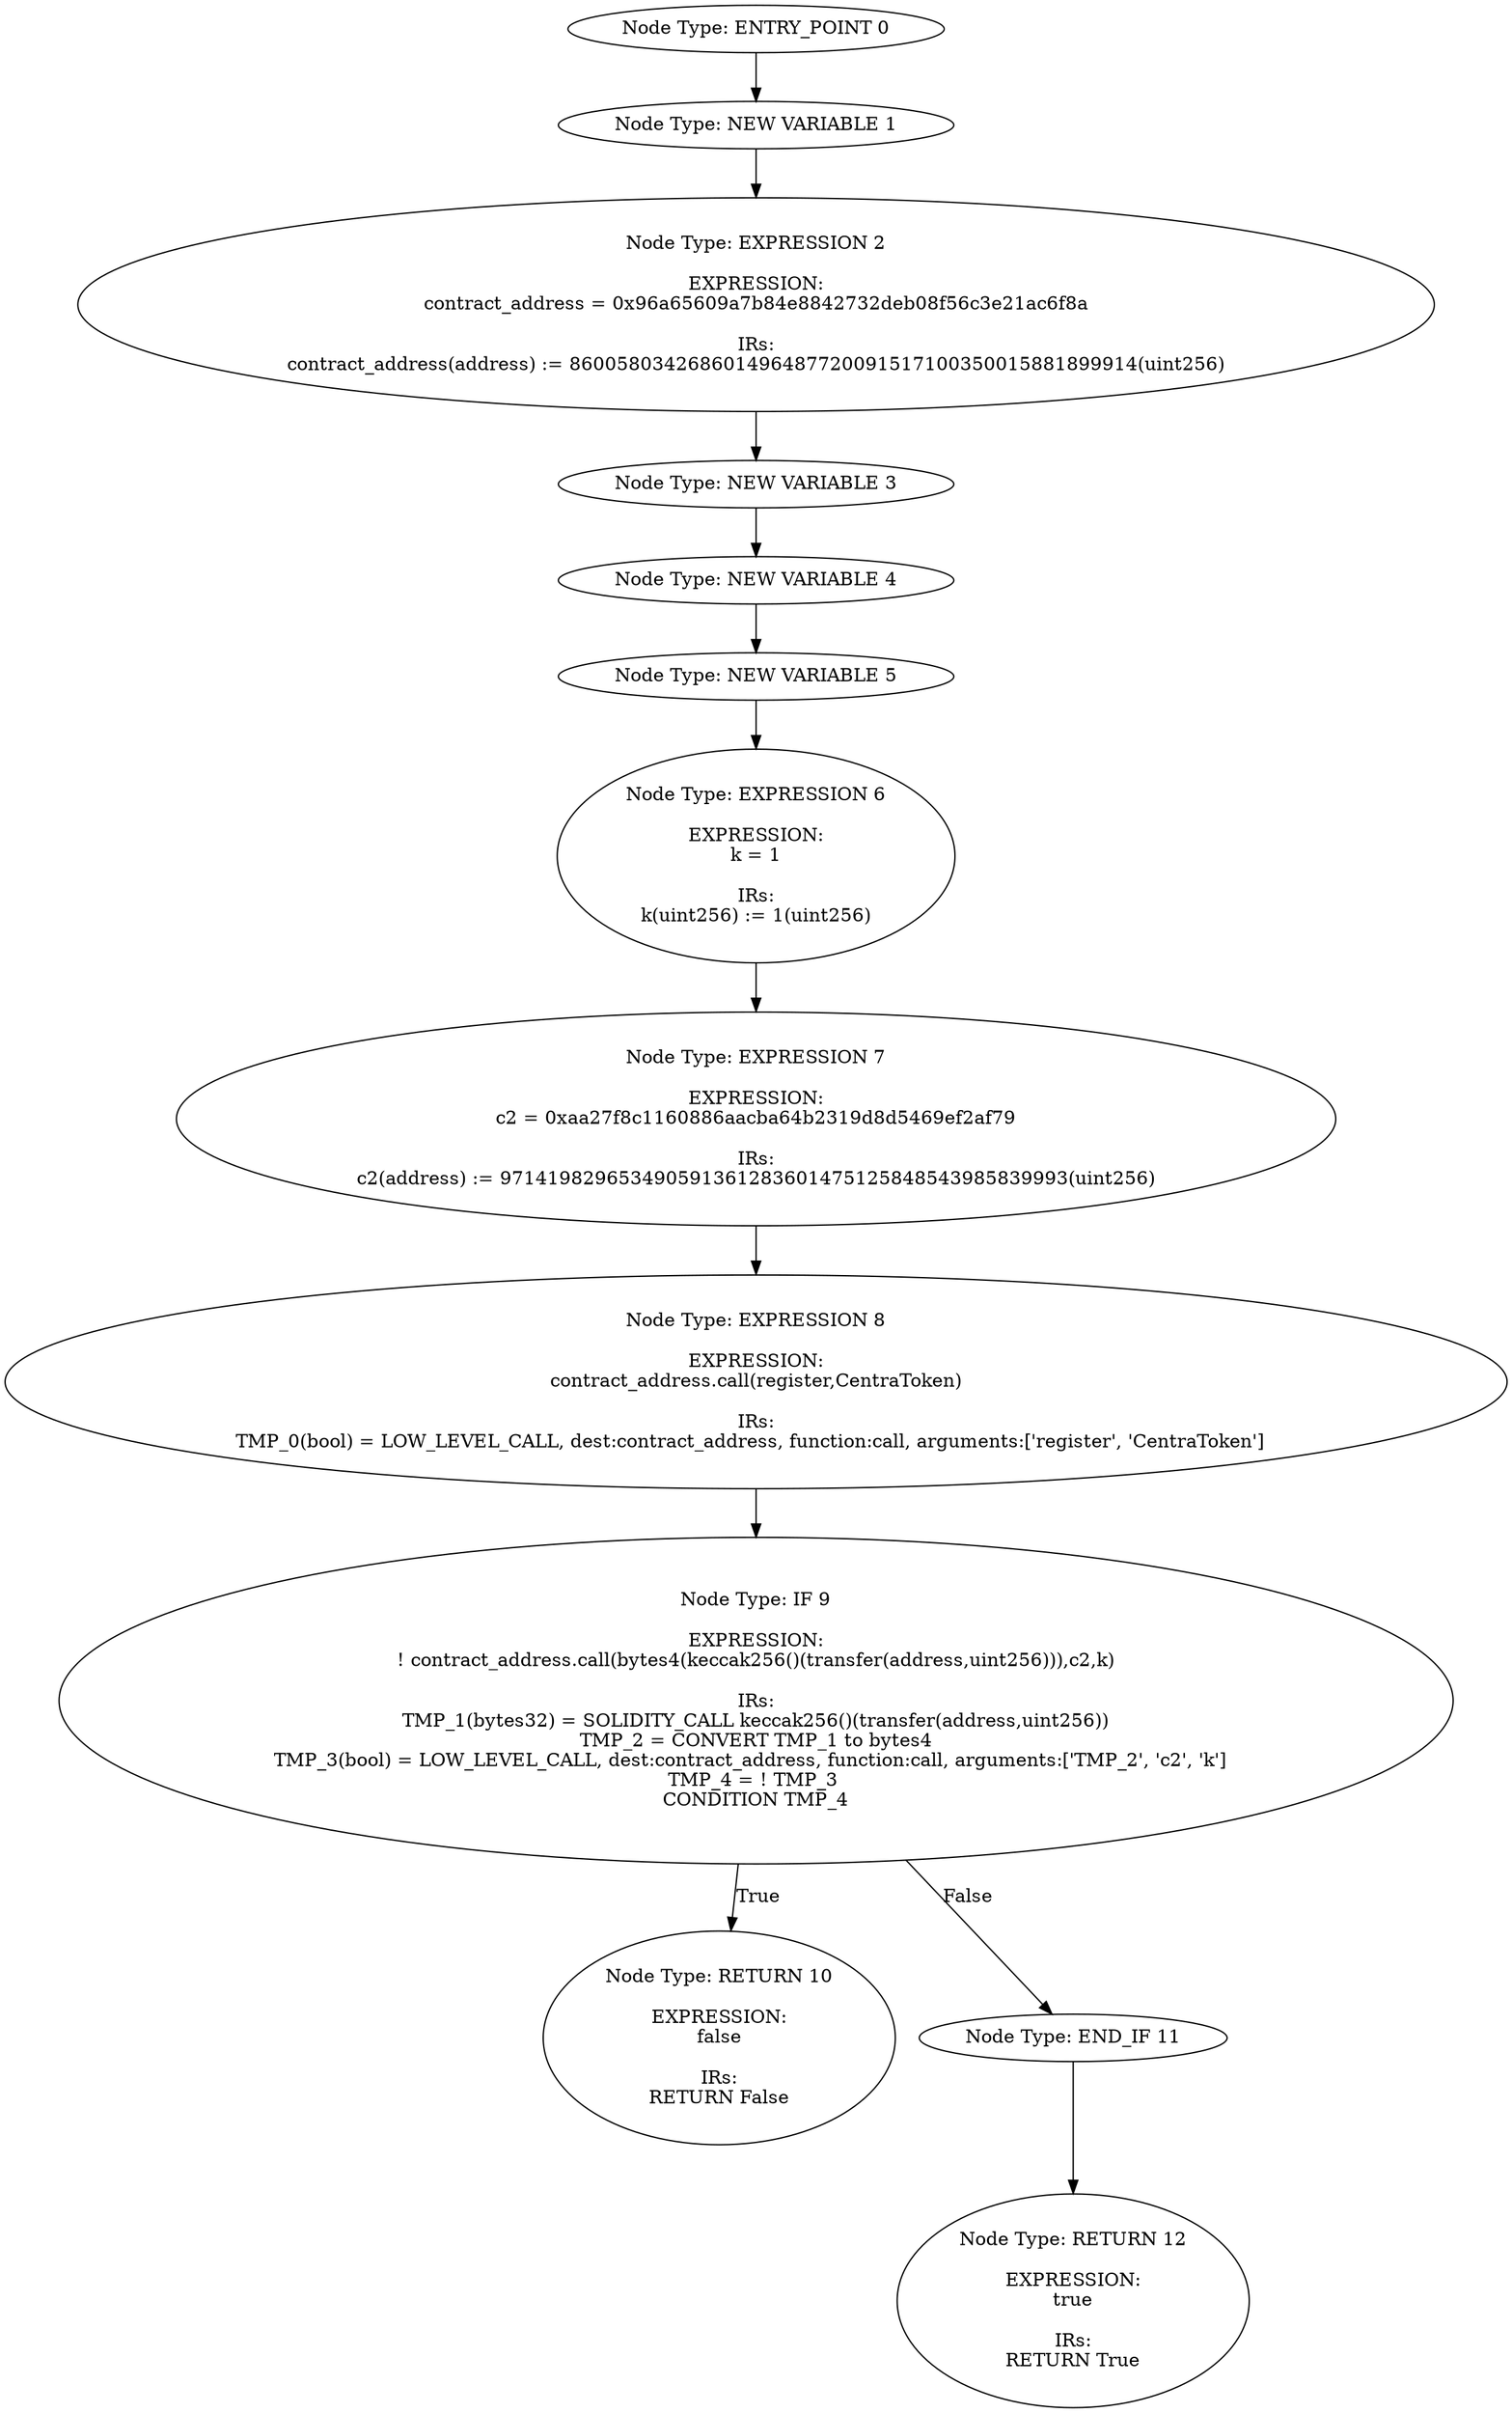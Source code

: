 digraph{
0[label="Node Type: ENTRY_POINT 0
"];
0->1;
1[label="Node Type: NEW VARIABLE 1
"];
1->2;
2[label="Node Type: EXPRESSION 2

EXPRESSION:
contract_address = 0x96a65609a7b84e8842732deb08f56c3e21ac6f8a

IRs:
contract_address(address) := 860058034268601496487720091517100350015881899914(uint256)"];
2->3;
3[label="Node Type: NEW VARIABLE 3
"];
3->4;
4[label="Node Type: NEW VARIABLE 4
"];
4->5;
5[label="Node Type: NEW VARIABLE 5
"];
5->6;
6[label="Node Type: EXPRESSION 6

EXPRESSION:
k = 1

IRs:
k(uint256) := 1(uint256)"];
6->7;
7[label="Node Type: EXPRESSION 7

EXPRESSION:
c2 = 0xaa27f8c1160886aacba64b2319d8d5469ef2af79

IRs:
c2(address) := 971419829653490591361283601475125848543985839993(uint256)"];
7->8;
8[label="Node Type: EXPRESSION 8

EXPRESSION:
contract_address.call(register,CentraToken)

IRs:
TMP_0(bool) = LOW_LEVEL_CALL, dest:contract_address, function:call, arguments:['register', 'CentraToken']  "];
8->9;
9[label="Node Type: IF 9

EXPRESSION:
! contract_address.call(bytes4(keccak256()(transfer(address,uint256))),c2,k)

IRs:
TMP_1(bytes32) = SOLIDITY_CALL keccak256()(transfer(address,uint256))
TMP_2 = CONVERT TMP_1 to bytes4
TMP_3(bool) = LOW_LEVEL_CALL, dest:contract_address, function:call, arguments:['TMP_2', 'c2', 'k']  
TMP_4 = ! TMP_3 
CONDITION TMP_4"];
9->10[label="True"];
9->11[label="False"];
10[label="Node Type: RETURN 10

EXPRESSION:
false

IRs:
RETURN False"];
11[label="Node Type: END_IF 11
"];
11->12;
12[label="Node Type: RETURN 12

EXPRESSION:
true

IRs:
RETURN True"];
}
